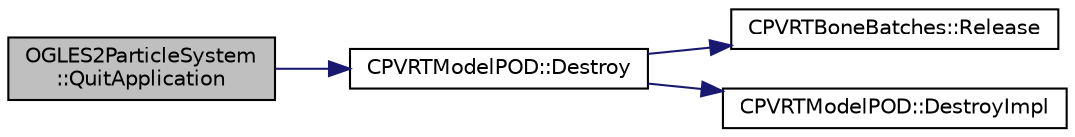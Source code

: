 digraph "OGLES2ParticleSystem::QuitApplication"
{
  edge [fontname="Helvetica",fontsize="10",labelfontname="Helvetica",labelfontsize="10"];
  node [fontname="Helvetica",fontsize="10",shape=record];
  rankdir="LR";
  Node1 [label="OGLES2ParticleSystem\l::QuitApplication",height=0.2,width=0.4,color="black", fillcolor="grey75", style="filled", fontcolor="black"];
  Node1 -> Node2 [color="midnightblue",fontsize="10",style="solid"];
  Node2 [label="CPVRTModelPOD::Destroy",height=0.2,width=0.4,color="black", fillcolor="white", style="filled",URL="$class_c_p_v_r_t_model_p_o_d.html#a8a15860a44e4ad22d3c486e17e89226c",tooltip="Frees the memory allocated to store the scene in pScene. "];
  Node2 -> Node3 [color="midnightblue",fontsize="10",style="solid"];
  Node3 [label="CPVRTBoneBatches::Release",height=0.2,width=0.4,color="black", fillcolor="white", style="filled",URL="$class_c_p_v_r_t_bone_batches.html#a3282990401eae2cf95c8170c7626230d",tooltip="Destroy the bone batch structure. "];
  Node2 -> Node4 [color="midnightblue",fontsize="10",style="solid"];
  Node4 [label="CPVRTModelPOD::DestroyImpl",height=0.2,width=0.4,color="black", fillcolor="white", style="filled",URL="$class_c_p_v_r_t_model_p_o_d.html#a8360f69bbc97d1d74fc327cc1e84c47e",tooltip="Used to free memory allocated by the implementation. "];
}
